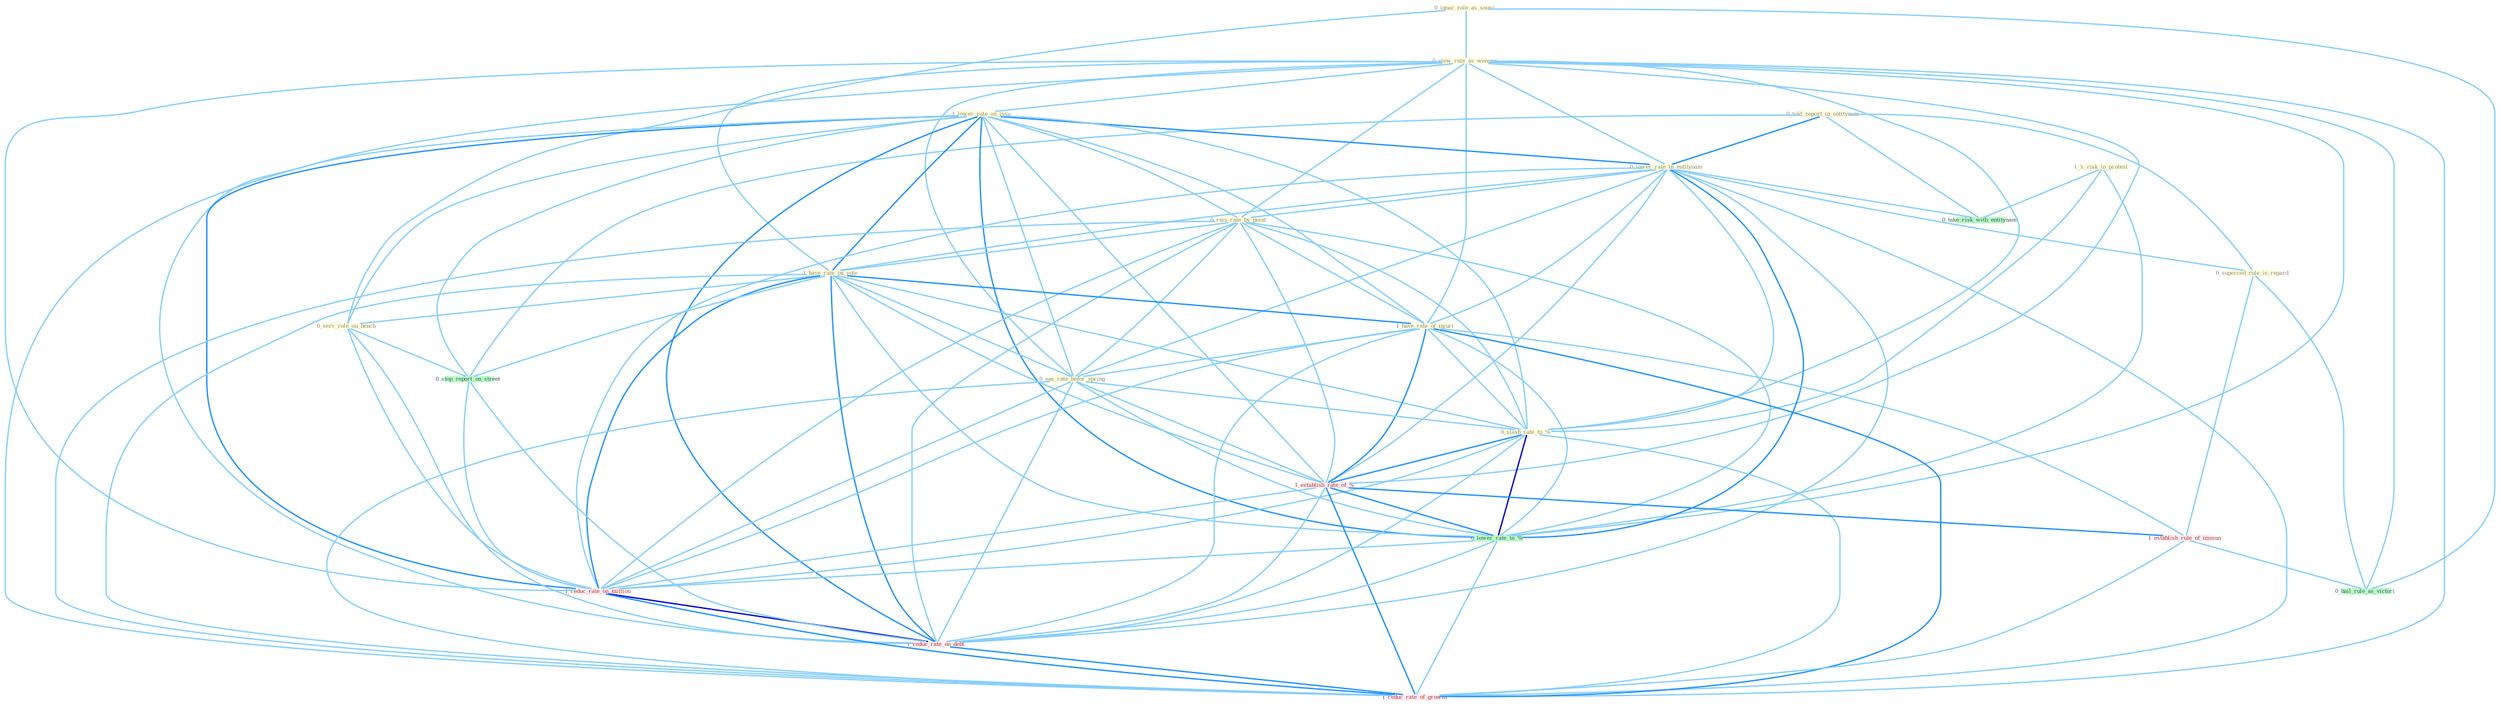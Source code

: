 Graph G{ 
    node
    [shape=polygon,style=filled,width=.5,height=.06,color="#BDFCC9",fixedsize=true,fontsize=4,
    fontcolor="#2f4f4f"];
    {node
    [color="#ffffe0", fontcolor="#8b7d6b"] "0_told_report_in_entitynam " "0_ignor_role_as_sourc " "1_'s_risk_to_protest " "0_view_rate_as_weapon " "1_lower_rate_on_issu " "0_lower_rate_in_entitynam " "0_rais_rate_by_point " "1_have_rate_on_vote " "0_serv_role_on_bench " "1_have_rate_of_injuri " "0_eas_rate_befor_spring " "0_slash_rate_to_% " "0_superced_rule_in_regard "}
{node [color="#fff0f5", fontcolor="#b22222"] "1_establish_rate_of_% " "1_establish_rule_of_immun " "1_reduc_rate_on_million " "1_reduc_rate_on_debt " "1_reduc_rate_of_growth "}
edge [color="#B0E2FF"];

	"0_told_report_in_entitynam " -- "0_lower_rate_in_entitynam " [w="2", color="#1e90ff" , len=0.8];
	"0_told_report_in_entitynam " -- "0_superced_rule_in_regard " [w="1", color="#87cefa" ];
	"0_told_report_in_entitynam " -- "0_stop_report_on_street " [w="1", color="#87cefa" ];
	"0_told_report_in_entitynam " -- "0_take_risk_with_entitynam " [w="1", color="#87cefa" ];
	"0_ignor_role_as_sourc " -- "0_view_rate_as_weapon " [w="1", color="#87cefa" ];
	"0_ignor_role_as_sourc " -- "0_serv_role_on_bench " [w="1", color="#87cefa" ];
	"0_ignor_role_as_sourc " -- "0_hail_rule_as_victori " [w="1", color="#87cefa" ];
	"1_'s_risk_to_protest " -- "0_slash_rate_to_% " [w="1", color="#87cefa" ];
	"1_'s_risk_to_protest " -- "0_lower_rate_to_% " [w="1", color="#87cefa" ];
	"1_'s_risk_to_protest " -- "0_take_risk_with_entitynam " [w="1", color="#87cefa" ];
	"0_view_rate_as_weapon " -- "1_lower_rate_on_issu " [w="1", color="#87cefa" ];
	"0_view_rate_as_weapon " -- "0_lower_rate_in_entitynam " [w="1", color="#87cefa" ];
	"0_view_rate_as_weapon " -- "0_rais_rate_by_point " [w="1", color="#87cefa" ];
	"0_view_rate_as_weapon " -- "1_have_rate_on_vote " [w="1", color="#87cefa" ];
	"0_view_rate_as_weapon " -- "1_have_rate_of_injuri " [w="1", color="#87cefa" ];
	"0_view_rate_as_weapon " -- "0_eas_rate_befor_spring " [w="1", color="#87cefa" ];
	"0_view_rate_as_weapon " -- "0_slash_rate_to_% " [w="1", color="#87cefa" ];
	"0_view_rate_as_weapon " -- "1_establish_rate_of_% " [w="1", color="#87cefa" ];
	"0_view_rate_as_weapon " -- "0_lower_rate_to_% " [w="1", color="#87cefa" ];
	"0_view_rate_as_weapon " -- "0_hail_rule_as_victori " [w="1", color="#87cefa" ];
	"0_view_rate_as_weapon " -- "1_reduc_rate_on_million " [w="1", color="#87cefa" ];
	"0_view_rate_as_weapon " -- "1_reduc_rate_on_debt " [w="1", color="#87cefa" ];
	"0_view_rate_as_weapon " -- "1_reduc_rate_of_growth " [w="1", color="#87cefa" ];
	"1_lower_rate_on_issu " -- "0_lower_rate_in_entitynam " [w="2", color="#1e90ff" , len=0.8];
	"1_lower_rate_on_issu " -- "0_rais_rate_by_point " [w="1", color="#87cefa" ];
	"1_lower_rate_on_issu " -- "1_have_rate_on_vote " [w="2", color="#1e90ff" , len=0.8];
	"1_lower_rate_on_issu " -- "0_serv_role_on_bench " [w="1", color="#87cefa" ];
	"1_lower_rate_on_issu " -- "1_have_rate_of_injuri " [w="1", color="#87cefa" ];
	"1_lower_rate_on_issu " -- "0_eas_rate_befor_spring " [w="1", color="#87cefa" ];
	"1_lower_rate_on_issu " -- "0_slash_rate_to_% " [w="1", color="#87cefa" ];
	"1_lower_rate_on_issu " -- "1_establish_rate_of_% " [w="1", color="#87cefa" ];
	"1_lower_rate_on_issu " -- "0_lower_rate_to_% " [w="2", color="#1e90ff" , len=0.8];
	"1_lower_rate_on_issu " -- "0_stop_report_on_street " [w="1", color="#87cefa" ];
	"1_lower_rate_on_issu " -- "1_reduc_rate_on_million " [w="2", color="#1e90ff" , len=0.8];
	"1_lower_rate_on_issu " -- "1_reduc_rate_on_debt " [w="2", color="#1e90ff" , len=0.8];
	"1_lower_rate_on_issu " -- "1_reduc_rate_of_growth " [w="1", color="#87cefa" ];
	"0_lower_rate_in_entitynam " -- "0_rais_rate_by_point " [w="1", color="#87cefa" ];
	"0_lower_rate_in_entitynam " -- "1_have_rate_on_vote " [w="1", color="#87cefa" ];
	"0_lower_rate_in_entitynam " -- "1_have_rate_of_injuri " [w="1", color="#87cefa" ];
	"0_lower_rate_in_entitynam " -- "0_eas_rate_befor_spring " [w="1", color="#87cefa" ];
	"0_lower_rate_in_entitynam " -- "0_slash_rate_to_% " [w="1", color="#87cefa" ];
	"0_lower_rate_in_entitynam " -- "0_superced_rule_in_regard " [w="1", color="#87cefa" ];
	"0_lower_rate_in_entitynam " -- "1_establish_rate_of_% " [w="1", color="#87cefa" ];
	"0_lower_rate_in_entitynam " -- "0_lower_rate_to_% " [w="2", color="#1e90ff" , len=0.8];
	"0_lower_rate_in_entitynam " -- "1_reduc_rate_on_million " [w="1", color="#87cefa" ];
	"0_lower_rate_in_entitynam " -- "0_take_risk_with_entitynam " [w="1", color="#87cefa" ];
	"0_lower_rate_in_entitynam " -- "1_reduc_rate_on_debt " [w="1", color="#87cefa" ];
	"0_lower_rate_in_entitynam " -- "1_reduc_rate_of_growth " [w="1", color="#87cefa" ];
	"0_rais_rate_by_point " -- "1_have_rate_on_vote " [w="1", color="#87cefa" ];
	"0_rais_rate_by_point " -- "1_have_rate_of_injuri " [w="1", color="#87cefa" ];
	"0_rais_rate_by_point " -- "0_eas_rate_befor_spring " [w="1", color="#87cefa" ];
	"0_rais_rate_by_point " -- "0_slash_rate_to_% " [w="1", color="#87cefa" ];
	"0_rais_rate_by_point " -- "1_establish_rate_of_% " [w="1", color="#87cefa" ];
	"0_rais_rate_by_point " -- "0_lower_rate_to_% " [w="1", color="#87cefa" ];
	"0_rais_rate_by_point " -- "1_reduc_rate_on_million " [w="1", color="#87cefa" ];
	"0_rais_rate_by_point " -- "1_reduc_rate_on_debt " [w="1", color="#87cefa" ];
	"0_rais_rate_by_point " -- "1_reduc_rate_of_growth " [w="1", color="#87cefa" ];
	"1_have_rate_on_vote " -- "0_serv_role_on_bench " [w="1", color="#87cefa" ];
	"1_have_rate_on_vote " -- "1_have_rate_of_injuri " [w="2", color="#1e90ff" , len=0.8];
	"1_have_rate_on_vote " -- "0_eas_rate_befor_spring " [w="1", color="#87cefa" ];
	"1_have_rate_on_vote " -- "0_slash_rate_to_% " [w="1", color="#87cefa" ];
	"1_have_rate_on_vote " -- "1_establish_rate_of_% " [w="1", color="#87cefa" ];
	"1_have_rate_on_vote " -- "0_lower_rate_to_% " [w="1", color="#87cefa" ];
	"1_have_rate_on_vote " -- "0_stop_report_on_street " [w="1", color="#87cefa" ];
	"1_have_rate_on_vote " -- "1_reduc_rate_on_million " [w="2", color="#1e90ff" , len=0.8];
	"1_have_rate_on_vote " -- "1_reduc_rate_on_debt " [w="2", color="#1e90ff" , len=0.8];
	"1_have_rate_on_vote " -- "1_reduc_rate_of_growth " [w="1", color="#87cefa" ];
	"0_serv_role_on_bench " -- "0_stop_report_on_street " [w="1", color="#87cefa" ];
	"0_serv_role_on_bench " -- "1_reduc_rate_on_million " [w="1", color="#87cefa" ];
	"0_serv_role_on_bench " -- "1_reduc_rate_on_debt " [w="1", color="#87cefa" ];
	"1_have_rate_of_injuri " -- "0_eas_rate_befor_spring " [w="1", color="#87cefa" ];
	"1_have_rate_of_injuri " -- "0_slash_rate_to_% " [w="1", color="#87cefa" ];
	"1_have_rate_of_injuri " -- "1_establish_rate_of_% " [w="2", color="#1e90ff" , len=0.8];
	"1_have_rate_of_injuri " -- "0_lower_rate_to_% " [w="1", color="#87cefa" ];
	"1_have_rate_of_injuri " -- "1_establish_rule_of_immun " [w="1", color="#87cefa" ];
	"1_have_rate_of_injuri " -- "1_reduc_rate_on_million " [w="1", color="#87cefa" ];
	"1_have_rate_of_injuri " -- "1_reduc_rate_on_debt " [w="1", color="#87cefa" ];
	"1_have_rate_of_injuri " -- "1_reduc_rate_of_growth " [w="2", color="#1e90ff" , len=0.8];
	"0_eas_rate_befor_spring " -- "0_slash_rate_to_% " [w="1", color="#87cefa" ];
	"0_eas_rate_befor_spring " -- "1_establish_rate_of_% " [w="1", color="#87cefa" ];
	"0_eas_rate_befor_spring " -- "0_lower_rate_to_% " [w="1", color="#87cefa" ];
	"0_eas_rate_befor_spring " -- "1_reduc_rate_on_million " [w="1", color="#87cefa" ];
	"0_eas_rate_befor_spring " -- "1_reduc_rate_on_debt " [w="1", color="#87cefa" ];
	"0_eas_rate_befor_spring " -- "1_reduc_rate_of_growth " [w="1", color="#87cefa" ];
	"0_slash_rate_to_% " -- "1_establish_rate_of_% " [w="2", color="#1e90ff" , len=0.8];
	"0_slash_rate_to_% " -- "0_lower_rate_to_% " [w="3", color="#0000cd" , len=0.6];
	"0_slash_rate_to_% " -- "1_reduc_rate_on_million " [w="1", color="#87cefa" ];
	"0_slash_rate_to_% " -- "1_reduc_rate_on_debt " [w="1", color="#87cefa" ];
	"0_slash_rate_to_% " -- "1_reduc_rate_of_growth " [w="1", color="#87cefa" ];
	"0_superced_rule_in_regard " -- "1_establish_rule_of_immun " [w="1", color="#87cefa" ];
	"0_superced_rule_in_regard " -- "0_hail_rule_as_victori " [w="1", color="#87cefa" ];
	"1_establish_rate_of_% " -- "0_lower_rate_to_% " [w="2", color="#1e90ff" , len=0.8];
	"1_establish_rate_of_% " -- "1_establish_rule_of_immun " [w="2", color="#1e90ff" , len=0.8];
	"1_establish_rate_of_% " -- "1_reduc_rate_on_million " [w="1", color="#87cefa" ];
	"1_establish_rate_of_% " -- "1_reduc_rate_on_debt " [w="1", color="#87cefa" ];
	"1_establish_rate_of_% " -- "1_reduc_rate_of_growth " [w="2", color="#1e90ff" , len=0.8];
	"0_lower_rate_to_% " -- "1_reduc_rate_on_million " [w="1", color="#87cefa" ];
	"0_lower_rate_to_% " -- "1_reduc_rate_on_debt " [w="1", color="#87cefa" ];
	"0_lower_rate_to_% " -- "1_reduc_rate_of_growth " [w="1", color="#87cefa" ];
	"1_establish_rule_of_immun " -- "0_hail_rule_as_victori " [w="1", color="#87cefa" ];
	"1_establish_rule_of_immun " -- "1_reduc_rate_of_growth " [w="1", color="#87cefa" ];
	"0_stop_report_on_street " -- "1_reduc_rate_on_million " [w="1", color="#87cefa" ];
	"0_stop_report_on_street " -- "1_reduc_rate_on_debt " [w="1", color="#87cefa" ];
	"1_reduc_rate_on_million " -- "1_reduc_rate_on_debt " [w="3", color="#0000cd" , len=0.6];
	"1_reduc_rate_on_million " -- "1_reduc_rate_of_growth " [w="2", color="#1e90ff" , len=0.8];
	"1_reduc_rate_on_debt " -- "1_reduc_rate_of_growth " [w="2", color="#1e90ff" , len=0.8];
}